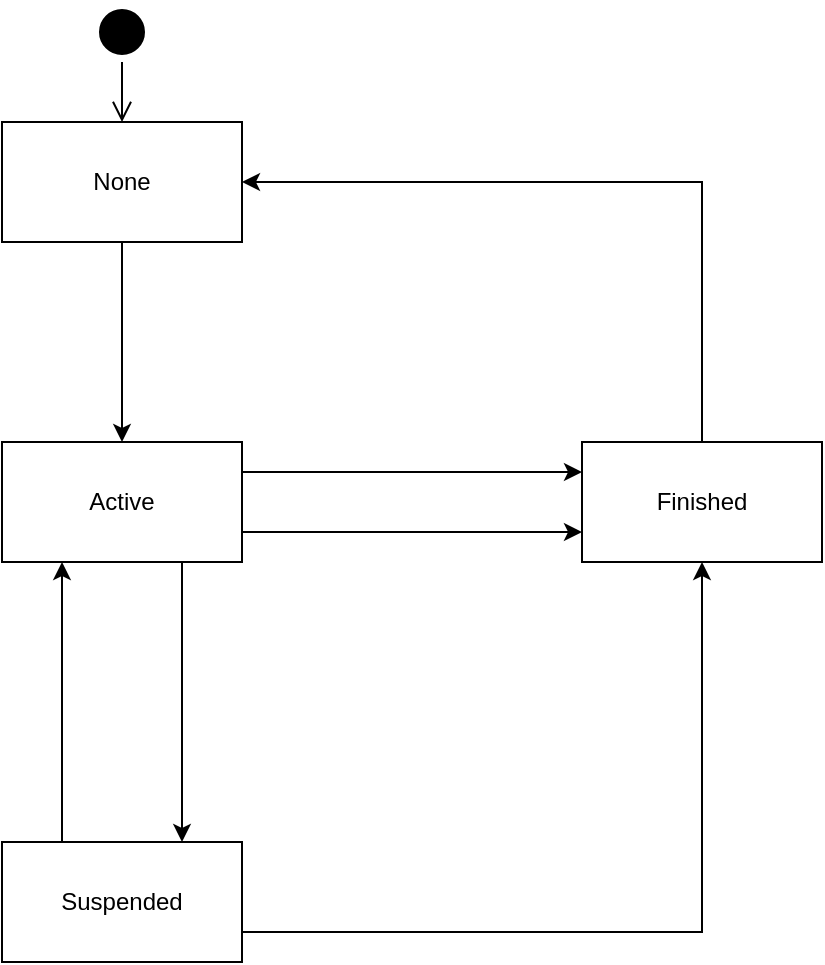 <mxfile version="20.8.13" type="github">
  <diagram name="Página-1" id="wSs0KNxWsI5xxVMPGmJ2">
    <mxGraphModel dx="1005" dy="621" grid="1" gridSize="10" guides="1" tooltips="1" connect="1" arrows="1" fold="1" page="1" pageScale="1" pageWidth="827" pageHeight="1169" math="0" shadow="0">
      <root>
        <mxCell id="0" />
        <mxCell id="1" parent="0" />
        <mxCell id="YRqxPCBz3Q_Zhds-nLKX-10" style="edgeStyle=orthogonalEdgeStyle;rounded=0;orthogonalLoop=1;jettySize=auto;html=1;exitX=1;exitY=0.75;exitDx=0;exitDy=0;entryX=0;entryY=0.75;entryDx=0;entryDy=0;" edge="1" parent="1" source="YRqxPCBz3Q_Zhds-nLKX-1" target="YRqxPCBz3Q_Zhds-nLKX-3">
          <mxGeometry relative="1" as="geometry" />
        </mxCell>
        <mxCell id="YRqxPCBz3Q_Zhds-nLKX-1" value="Active" style="rounded=0;whiteSpace=wrap;html=1;" vertex="1" parent="1">
          <mxGeometry x="230" y="300" width="120" height="60" as="geometry" />
        </mxCell>
        <mxCell id="YRqxPCBz3Q_Zhds-nLKX-9" style="edgeStyle=orthogonalEdgeStyle;rounded=0;orthogonalLoop=1;jettySize=auto;html=1;exitX=0.25;exitY=0;exitDx=0;exitDy=0;entryX=0.25;entryY=1;entryDx=0;entryDy=0;" edge="1" parent="1" source="YRqxPCBz3Q_Zhds-nLKX-2" target="YRqxPCBz3Q_Zhds-nLKX-1">
          <mxGeometry relative="1" as="geometry" />
        </mxCell>
        <mxCell id="YRqxPCBz3Q_Zhds-nLKX-11" style="edgeStyle=orthogonalEdgeStyle;rounded=0;orthogonalLoop=1;jettySize=auto;html=1;exitX=1;exitY=0.75;exitDx=0;exitDy=0;entryX=0.5;entryY=1;entryDx=0;entryDy=0;" edge="1" parent="1" source="YRqxPCBz3Q_Zhds-nLKX-2" target="YRqxPCBz3Q_Zhds-nLKX-3">
          <mxGeometry relative="1" as="geometry" />
        </mxCell>
        <mxCell id="YRqxPCBz3Q_Zhds-nLKX-2" value="Suspended" style="rounded=0;whiteSpace=wrap;html=1;" vertex="1" parent="1">
          <mxGeometry x="230" y="500" width="120" height="60" as="geometry" />
        </mxCell>
        <mxCell id="YRqxPCBz3Q_Zhds-nLKX-3" value="Finished" style="rounded=0;whiteSpace=wrap;html=1;" vertex="1" parent="1">
          <mxGeometry x="520" y="300" width="120" height="60" as="geometry" />
        </mxCell>
        <mxCell id="YRqxPCBz3Q_Zhds-nLKX-4" value="None" style="rounded=0;whiteSpace=wrap;html=1;" vertex="1" parent="1">
          <mxGeometry x="230" y="140" width="120" height="60" as="geometry" />
        </mxCell>
        <mxCell id="YRqxPCBz3Q_Zhds-nLKX-5" value="" style="endArrow=classic;html=1;rounded=0;exitX=1;exitY=0.25;exitDx=0;exitDy=0;entryX=0;entryY=0.25;entryDx=0;entryDy=0;" edge="1" parent="1" source="YRqxPCBz3Q_Zhds-nLKX-1" target="YRqxPCBz3Q_Zhds-nLKX-3">
          <mxGeometry width="50" height="50" relative="1" as="geometry">
            <mxPoint x="390" y="360" as="sourcePoint" />
            <mxPoint x="440" y="310" as="targetPoint" />
          </mxGeometry>
        </mxCell>
        <mxCell id="YRqxPCBz3Q_Zhds-nLKX-6" value="" style="endArrow=classic;html=1;rounded=0;exitX=0.5;exitY=1;exitDx=0;exitDy=0;entryX=0.5;entryY=0;entryDx=0;entryDy=0;" edge="1" parent="1" source="YRqxPCBz3Q_Zhds-nLKX-4" target="YRqxPCBz3Q_Zhds-nLKX-1">
          <mxGeometry width="50" height="50" relative="1" as="geometry">
            <mxPoint x="390" y="360" as="sourcePoint" />
            <mxPoint x="440" y="310" as="targetPoint" />
          </mxGeometry>
        </mxCell>
        <mxCell id="YRqxPCBz3Q_Zhds-nLKX-7" value="" style="endArrow=classic;html=1;rounded=0;entryX=1;entryY=0.5;entryDx=0;entryDy=0;exitX=0.5;exitY=0;exitDx=0;exitDy=0;" edge="1" parent="1" source="YRqxPCBz3Q_Zhds-nLKX-3" target="YRqxPCBz3Q_Zhds-nLKX-4">
          <mxGeometry width="50" height="50" relative="1" as="geometry">
            <mxPoint x="390" y="360" as="sourcePoint" />
            <mxPoint x="440" y="310" as="targetPoint" />
            <Array as="points">
              <mxPoint x="580" y="170" />
            </Array>
          </mxGeometry>
        </mxCell>
        <mxCell id="YRqxPCBz3Q_Zhds-nLKX-8" value="" style="endArrow=classic;html=1;rounded=0;exitX=0.75;exitY=1;exitDx=0;exitDy=0;entryX=0.75;entryY=0;entryDx=0;entryDy=0;" edge="1" parent="1" source="YRqxPCBz3Q_Zhds-nLKX-1" target="YRqxPCBz3Q_Zhds-nLKX-2">
          <mxGeometry width="50" height="50" relative="1" as="geometry">
            <mxPoint x="390" y="360" as="sourcePoint" />
            <mxPoint x="440" y="310" as="targetPoint" />
          </mxGeometry>
        </mxCell>
        <mxCell id="YRqxPCBz3Q_Zhds-nLKX-12" value="" style="ellipse;html=1;shape=startState;fillColor=#000000;strokeColor=#000000;" vertex="1" parent="1">
          <mxGeometry x="275" y="80" width="30" height="30" as="geometry" />
        </mxCell>
        <mxCell id="YRqxPCBz3Q_Zhds-nLKX-13" value="" style="edgeStyle=orthogonalEdgeStyle;html=1;verticalAlign=bottom;endArrow=open;endSize=8;strokeColor=#000000;rounded=0;entryX=0.5;entryY=0;entryDx=0;entryDy=0;" edge="1" source="YRqxPCBz3Q_Zhds-nLKX-12" parent="1" target="YRqxPCBz3Q_Zhds-nLKX-4">
          <mxGeometry relative="1" as="geometry">
            <mxPoint x="290" y="150" as="targetPoint" />
          </mxGeometry>
        </mxCell>
      </root>
    </mxGraphModel>
  </diagram>
</mxfile>
